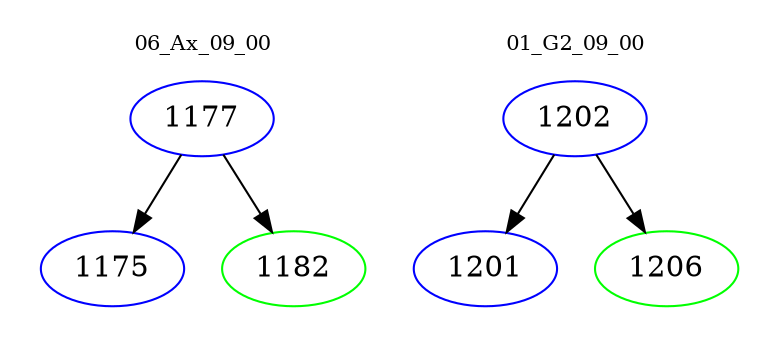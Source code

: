 digraph{
subgraph cluster_0 {
color = white
label = "06_Ax_09_00";
fontsize=10;
T0_1177 [label="1177", color="blue"]
T0_1177 -> T0_1175 [color="black"]
T0_1175 [label="1175", color="blue"]
T0_1177 -> T0_1182 [color="black"]
T0_1182 [label="1182", color="green"]
}
subgraph cluster_1 {
color = white
label = "01_G2_09_00";
fontsize=10;
T1_1202 [label="1202", color="blue"]
T1_1202 -> T1_1201 [color="black"]
T1_1201 [label="1201", color="blue"]
T1_1202 -> T1_1206 [color="black"]
T1_1206 [label="1206", color="green"]
}
}
